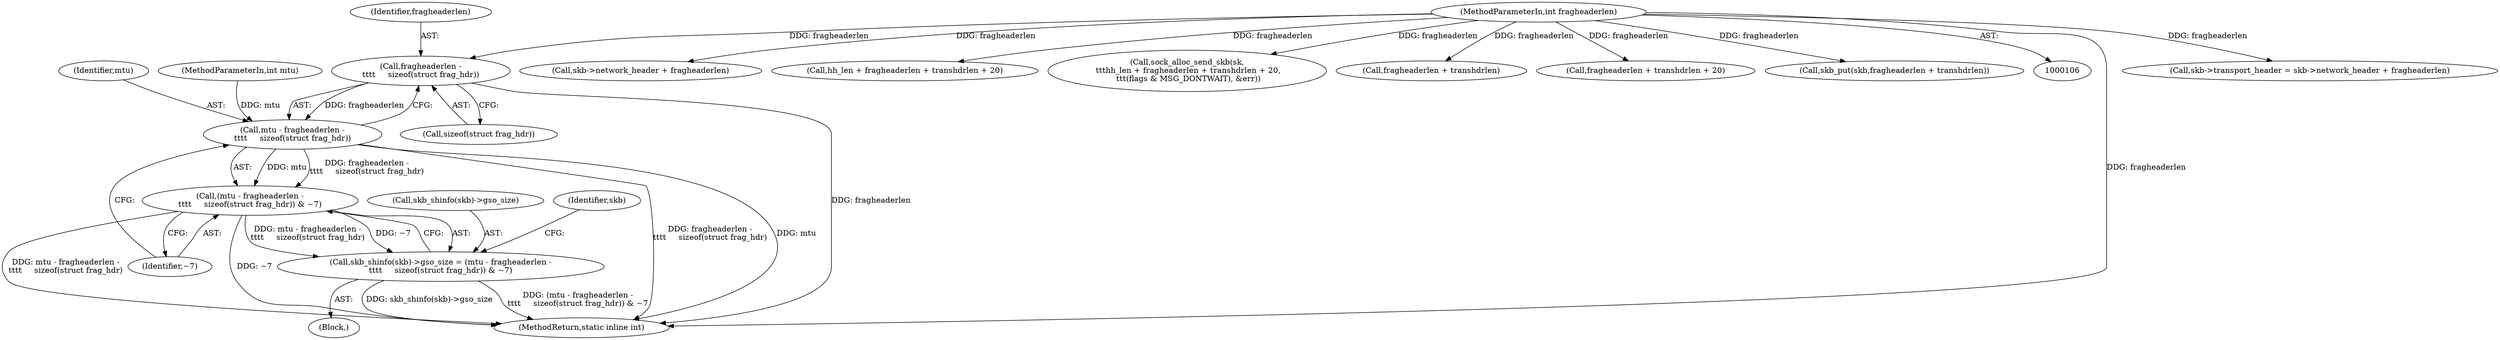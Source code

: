 digraph "0_linux_c547dbf55d5f8cf615ccc0e7265e98db27d3fb8b@API" {
"1000209" [label="(Call,fragheaderlen -\n\t\t\t\t     sizeof(struct frag_hdr))"];
"1000112" [label="(MethodParameterIn,int fragheaderlen)"];
"1000207" [label="(Call,mtu - fragheaderlen -\n\t\t\t\t     sizeof(struct frag_hdr))"];
"1000206" [label="(Call,(mtu - fragheaderlen -\n\t\t\t\t     sizeof(struct frag_hdr)) & ~7)"];
"1000201" [label="(Call,skb_shinfo(skb)->gso_size = (mtu - fragheaderlen -\n\t\t\t\t     sizeof(struct frag_hdr)) & ~7)"];
"1000242" [label="(MethodReturn,static inline int)"];
"1000209" [label="(Call,fragheaderlen -\n\t\t\t\t     sizeof(struct frag_hdr))"];
"1000206" [label="(Call,(mtu - fragheaderlen -\n\t\t\t\t     sizeof(struct frag_hdr)) & ~7)"];
"1000164" [label="(Call,skb->transport_header = skb->network_header + fragheaderlen)"];
"1000168" [label="(Call,skb->network_header + fragheaderlen)"];
"1000136" [label="(Call,hh_len + fragheaderlen + transhdrlen + 20)"];
"1000114" [label="(MethodParameterIn,int mtu)"];
"1000134" [label="(Call,sock_alloc_send_skb(sk,\n \t\t\thh_len + fragheaderlen + transhdrlen + 20,\n \t\t\t(flags & MSG_DONTWAIT), &err))"];
"1000159" [label="(Call,fragheaderlen + transhdrlen)"];
"1000138" [label="(Call,fragheaderlen + transhdrlen + 20)"];
"1000117" [label="(Block,)"];
"1000208" [label="(Identifier,mtu)"];
"1000157" [label="(Call,skb_put(skb,fragheaderlen + transhdrlen))"];
"1000112" [label="(MethodParameterIn,int fragheaderlen)"];
"1000211" [label="(Call,sizeof(struct frag_hdr))"];
"1000213" [label="(Identifier,~7)"];
"1000207" [label="(Call,mtu - fragheaderlen -\n\t\t\t\t     sizeof(struct frag_hdr))"];
"1000202" [label="(Call,skb_shinfo(skb)->gso_size)"];
"1000201" [label="(Call,skb_shinfo(skb)->gso_size = (mtu - fragheaderlen -\n\t\t\t\t     sizeof(struct frag_hdr)) & ~7)"];
"1000210" [label="(Identifier,fragheaderlen)"];
"1000217" [label="(Identifier,skb)"];
"1000209" -> "1000207"  [label="AST: "];
"1000209" -> "1000211"  [label="CFG: "];
"1000210" -> "1000209"  [label="AST: "];
"1000211" -> "1000209"  [label="AST: "];
"1000207" -> "1000209"  [label="CFG: "];
"1000209" -> "1000242"  [label="DDG: fragheaderlen"];
"1000209" -> "1000207"  [label="DDG: fragheaderlen"];
"1000112" -> "1000209"  [label="DDG: fragheaderlen"];
"1000112" -> "1000106"  [label="AST: "];
"1000112" -> "1000242"  [label="DDG: fragheaderlen"];
"1000112" -> "1000134"  [label="DDG: fragheaderlen"];
"1000112" -> "1000136"  [label="DDG: fragheaderlen"];
"1000112" -> "1000138"  [label="DDG: fragheaderlen"];
"1000112" -> "1000157"  [label="DDG: fragheaderlen"];
"1000112" -> "1000159"  [label="DDG: fragheaderlen"];
"1000112" -> "1000164"  [label="DDG: fragheaderlen"];
"1000112" -> "1000168"  [label="DDG: fragheaderlen"];
"1000207" -> "1000206"  [label="AST: "];
"1000208" -> "1000207"  [label="AST: "];
"1000213" -> "1000207"  [label="CFG: "];
"1000207" -> "1000242"  [label="DDG: fragheaderlen -\n\t\t\t\t     sizeof(struct frag_hdr)"];
"1000207" -> "1000242"  [label="DDG: mtu"];
"1000207" -> "1000206"  [label="DDG: mtu"];
"1000207" -> "1000206"  [label="DDG: fragheaderlen -\n\t\t\t\t     sizeof(struct frag_hdr)"];
"1000114" -> "1000207"  [label="DDG: mtu"];
"1000206" -> "1000201"  [label="AST: "];
"1000206" -> "1000213"  [label="CFG: "];
"1000213" -> "1000206"  [label="AST: "];
"1000201" -> "1000206"  [label="CFG: "];
"1000206" -> "1000242"  [label="DDG: mtu - fragheaderlen -\n\t\t\t\t     sizeof(struct frag_hdr)"];
"1000206" -> "1000242"  [label="DDG: ~7"];
"1000206" -> "1000201"  [label="DDG: mtu - fragheaderlen -\n\t\t\t\t     sizeof(struct frag_hdr)"];
"1000206" -> "1000201"  [label="DDG: ~7"];
"1000201" -> "1000117"  [label="AST: "];
"1000202" -> "1000201"  [label="AST: "];
"1000217" -> "1000201"  [label="CFG: "];
"1000201" -> "1000242"  [label="DDG: (mtu - fragheaderlen -\n\t\t\t\t     sizeof(struct frag_hdr)) & ~7"];
"1000201" -> "1000242"  [label="DDG: skb_shinfo(skb)->gso_size"];
}
